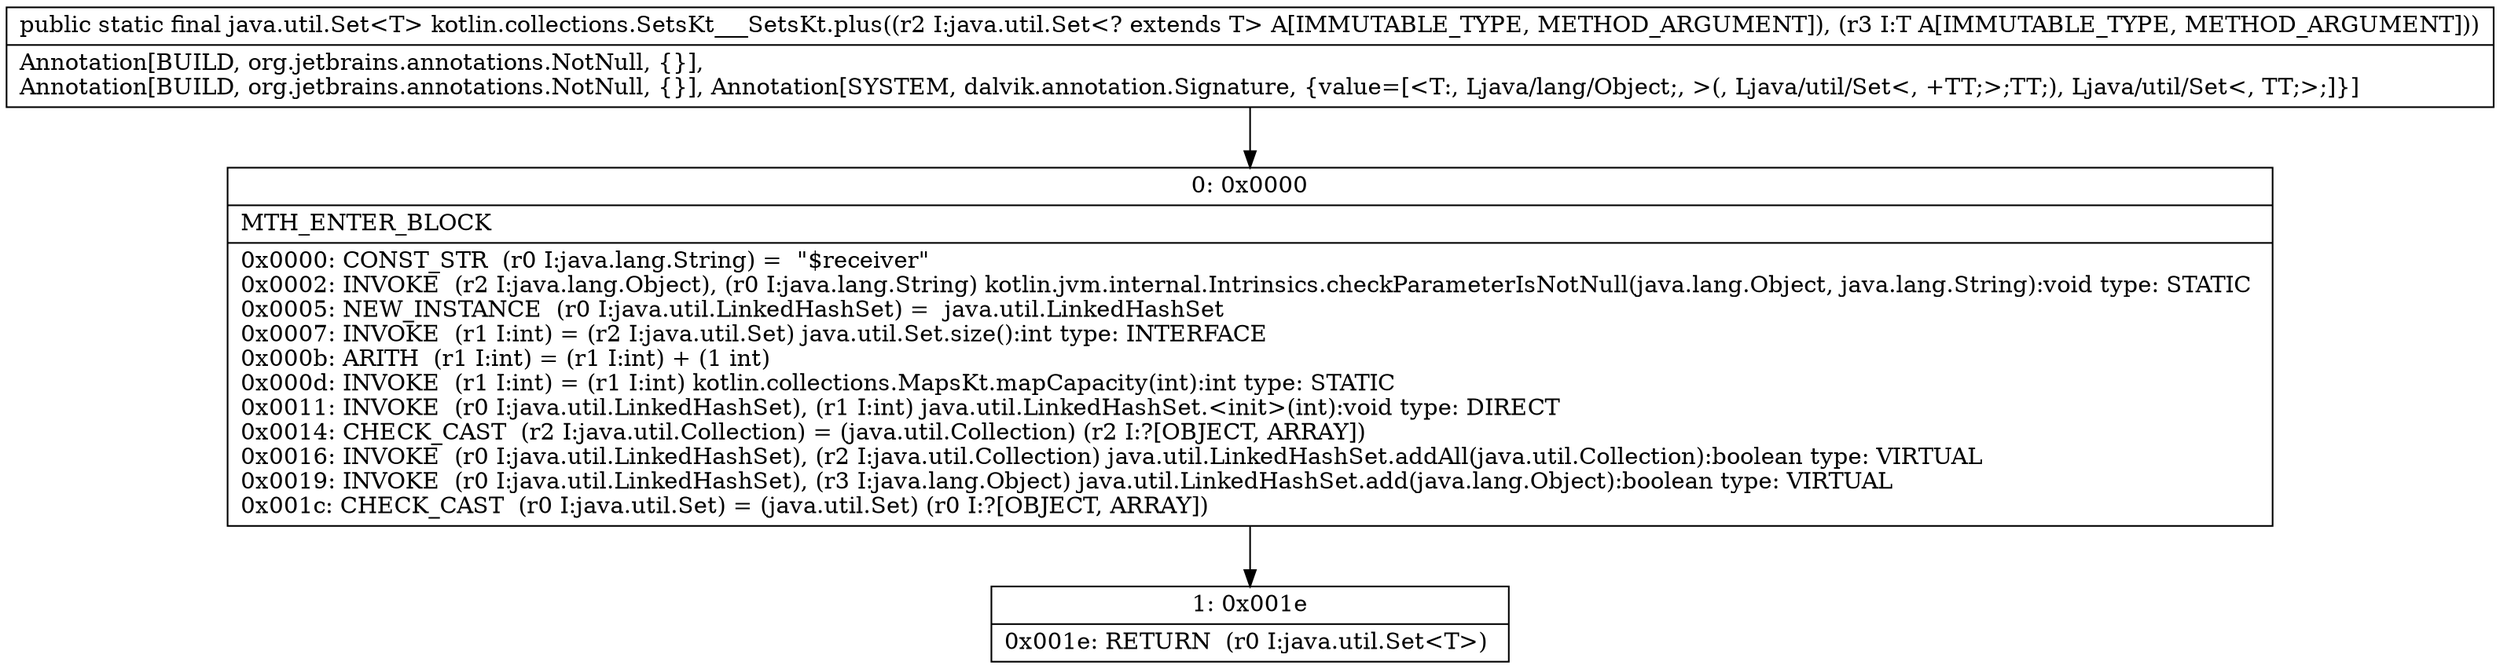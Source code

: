 digraph "CFG forkotlin.collections.SetsKt___SetsKt.plus(Ljava\/util\/Set;Ljava\/lang\/Object;)Ljava\/util\/Set;" {
Node_0 [shape=record,label="{0\:\ 0x0000|MTH_ENTER_BLOCK\l|0x0000: CONST_STR  (r0 I:java.lang.String) =  \"$receiver\" \l0x0002: INVOKE  (r2 I:java.lang.Object), (r0 I:java.lang.String) kotlin.jvm.internal.Intrinsics.checkParameterIsNotNull(java.lang.Object, java.lang.String):void type: STATIC \l0x0005: NEW_INSTANCE  (r0 I:java.util.LinkedHashSet) =  java.util.LinkedHashSet \l0x0007: INVOKE  (r1 I:int) = (r2 I:java.util.Set) java.util.Set.size():int type: INTERFACE \l0x000b: ARITH  (r1 I:int) = (r1 I:int) + (1 int) \l0x000d: INVOKE  (r1 I:int) = (r1 I:int) kotlin.collections.MapsKt.mapCapacity(int):int type: STATIC \l0x0011: INVOKE  (r0 I:java.util.LinkedHashSet), (r1 I:int) java.util.LinkedHashSet.\<init\>(int):void type: DIRECT \l0x0014: CHECK_CAST  (r2 I:java.util.Collection) = (java.util.Collection) (r2 I:?[OBJECT, ARRAY]) \l0x0016: INVOKE  (r0 I:java.util.LinkedHashSet), (r2 I:java.util.Collection) java.util.LinkedHashSet.addAll(java.util.Collection):boolean type: VIRTUAL \l0x0019: INVOKE  (r0 I:java.util.LinkedHashSet), (r3 I:java.lang.Object) java.util.LinkedHashSet.add(java.lang.Object):boolean type: VIRTUAL \l0x001c: CHECK_CAST  (r0 I:java.util.Set) = (java.util.Set) (r0 I:?[OBJECT, ARRAY]) \l}"];
Node_1 [shape=record,label="{1\:\ 0x001e|0x001e: RETURN  (r0 I:java.util.Set\<T\>) \l}"];
MethodNode[shape=record,label="{public static final java.util.Set\<T\> kotlin.collections.SetsKt___SetsKt.plus((r2 I:java.util.Set\<? extends T\> A[IMMUTABLE_TYPE, METHOD_ARGUMENT]), (r3 I:T A[IMMUTABLE_TYPE, METHOD_ARGUMENT]))  | Annotation[BUILD, org.jetbrains.annotations.NotNull, \{\}], \lAnnotation[BUILD, org.jetbrains.annotations.NotNull, \{\}], Annotation[SYSTEM, dalvik.annotation.Signature, \{value=[\<T:, Ljava\/lang\/Object;, \>(, Ljava\/util\/Set\<, +TT;\>;TT;), Ljava\/util\/Set\<, TT;\>;]\}]\l}"];
MethodNode -> Node_0;
Node_0 -> Node_1;
}

